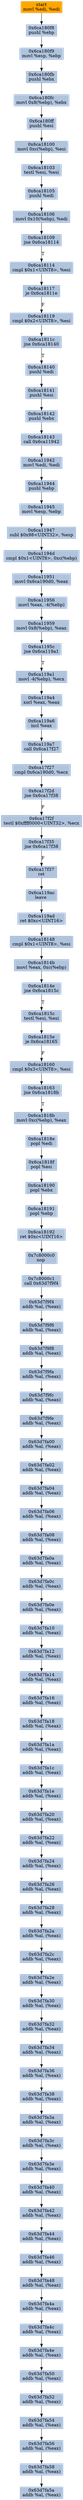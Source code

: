 digraph G {
node[shape=rectangle,style=filled,fillcolor=lightsteelblue,color=lightsteelblue]
bgcolor="transparent"
a0x6ca180f6movl_edi_edi[label="start\nmovl %edi, %edi",color="lightgrey",fillcolor="orange"];
a0x6ca180f8pushl_ebp[label="0x6ca180f8\npushl %ebp"];
a0x6ca180f9movl_esp_ebp[label="0x6ca180f9\nmovl %esp, %ebp"];
a0x6ca180fbpushl_ebx[label="0x6ca180fb\npushl %ebx"];
a0x6ca180fcmovl_0x8ebp__ebx[label="0x6ca180fc\nmovl 0x8(%ebp), %ebx"];
a0x6ca180ffpushl_esi[label="0x6ca180ff\npushl %esi"];
a0x6ca18100movl_0xcebp__esi[label="0x6ca18100\nmovl 0xc(%ebp), %esi"];
a0x6ca18103testl_esi_esi[label="0x6ca18103\ntestl %esi, %esi"];
a0x6ca18105pushl_edi[label="0x6ca18105\npushl %edi"];
a0x6ca18106movl_0x10ebp__edi[label="0x6ca18106\nmovl 0x10(%ebp), %edi"];
a0x6ca18109jne_0x6ca18114[label="0x6ca18109\njne 0x6ca18114"];
a0x6ca18114cmpl_0x1UINT8_esi[label="0x6ca18114\ncmpl $0x1<UINT8>, %esi"];
a0x6ca18117je_0x6ca1811e[label="0x6ca18117\nje 0x6ca1811e"];
a0x6ca18119cmpl_0x2UINT8_esi[label="0x6ca18119\ncmpl $0x2<UINT8>, %esi"];
a0x6ca1811cjne_0x6ca18140[label="0x6ca1811c\njne 0x6ca18140"];
a0x6ca18140pushl_edi[label="0x6ca18140\npushl %edi"];
a0x6ca18141pushl_esi[label="0x6ca18141\npushl %esi"];
a0x6ca18142pushl_ebx[label="0x6ca18142\npushl %ebx"];
a0x6ca18143call_0x6ca11942[label="0x6ca18143\ncall 0x6ca11942"];
a0x6ca11942movl_edi_edi[label="0x6ca11942\nmovl %edi, %edi"];
a0x6ca11944pushl_ebp[label="0x6ca11944\npushl %ebp"];
a0x6ca11945movl_esp_ebp[label="0x6ca11945\nmovl %esp, %ebp"];
a0x6ca11947subl_0x98UINT32_esp[label="0x6ca11947\nsubl $0x98<UINT32>, %esp"];
a0x6ca1194dcmpl_0x1UINT8_0xcebp_[label="0x6ca1194d\ncmpl $0x1<UINT8>, 0xc(%ebp)"];
a0x6ca11951movl_0x6ca190d0_eax[label="0x6ca11951\nmovl 0x6ca190d0, %eax"];
a0x6ca11956movl_eax__4ebp_[label="0x6ca11956\nmovl %eax, -4(%ebp)"];
a0x6ca11959movl_0x8ebp__eax[label="0x6ca11959\nmovl 0x8(%ebp), %eax"];
a0x6ca1195cjne_0x6ca119a1[label="0x6ca1195c\njne 0x6ca119a1"];
a0x6ca119a1movl__4ebp__ecx[label="0x6ca119a1\nmovl -4(%ebp), %ecx"];
a0x6ca119a4xorl_eax_eax[label="0x6ca119a4\nxorl %eax, %eax"];
a0x6ca119a6incl_eax[label="0x6ca119a6\nincl %eax"];
a0x6ca119a7call_0x6ca17f27[label="0x6ca119a7\ncall 0x6ca17f27"];
a0x6ca17f27cmpl_0x6ca190d0_ecx[label="0x6ca17f27\ncmpl 0x6ca190d0, %ecx"];
a0x6ca17f2djne_0x6ca17f38[label="0x6ca17f2d\njne 0x6ca17f38"];
a0x6ca17f2ftestl_0xffff0000UINT32_ecx[label="0x6ca17f2f\ntestl $0xffff0000<UINT32>, %ecx"];
a0x6ca17f35jne_0x6ca17f38[label="0x6ca17f35\njne 0x6ca17f38"];
a0x6ca17f37ret[label="0x6ca17f37\nret"];
a0x6ca119acleave_[label="0x6ca119ac\nleave "];
a0x6ca119adret_0xcUINT16[label="0x6ca119ad\nret $0xc<UINT16>"];
a0x6ca18148cmpl_0x1UINT8_esi[label="0x6ca18148\ncmpl $0x1<UINT8>, %esi"];
a0x6ca1814bmovl_eax_0xcebp_[label="0x6ca1814b\nmovl %eax, 0xc(%ebp)"];
a0x6ca1814ejne_0x6ca1815c[label="0x6ca1814e\njne 0x6ca1815c"];
a0x6ca1815ctestl_esi_esi[label="0x6ca1815c\ntestl %esi, %esi"];
a0x6ca1815eje_0x6ca18165[label="0x6ca1815e\nje 0x6ca18165"];
a0x6ca18160cmpl_0x3UINT8_esi[label="0x6ca18160\ncmpl $0x3<UINT8>, %esi"];
a0x6ca18163jne_0x6ca1818b[label="0x6ca18163\njne 0x6ca1818b"];
a0x6ca1818bmovl_0xcebp__eax[label="0x6ca1818b\nmovl 0xc(%ebp), %eax"];
a0x6ca1818epopl_edi[label="0x6ca1818e\npopl %edi"];
a0x6ca1818fpopl_esi[label="0x6ca1818f\npopl %esi"];
a0x6ca18190popl_ebx[label="0x6ca18190\npopl %ebx"];
a0x6ca18191popl_ebp[label="0x6ca18191\npopl %ebp"];
a0x6ca18192ret_0xcUINT16[label="0x6ca18192\nret $0xc<UINT16>"];
a0x7c8000c0nop_[label="0x7c8000c0\nnop "];
a0x7c8000c1call_0x63d7f9f4[label="0x7c8000c1\ncall 0x63d7f9f4"];
a0x63d7f9f4addb_al_eax_[label="0x63d7f9f4\naddb %al, (%eax)"];
a0x63d7f9f6addb_al_eax_[label="0x63d7f9f6\naddb %al, (%eax)"];
a0x63d7f9f8addb_al_eax_[label="0x63d7f9f8\naddb %al, (%eax)"];
a0x63d7f9faaddb_al_eax_[label="0x63d7f9fa\naddb %al, (%eax)"];
a0x63d7f9fcaddb_al_eax_[label="0x63d7f9fc\naddb %al, (%eax)"];
a0x63d7f9feaddb_al_eax_[label="0x63d7f9fe\naddb %al, (%eax)"];
a0x63d7fa00addb_al_eax_[label="0x63d7fa00\naddb %al, (%eax)"];
a0x63d7fa02addb_al_eax_[label="0x63d7fa02\naddb %al, (%eax)"];
a0x63d7fa04addb_al_eax_[label="0x63d7fa04\naddb %al, (%eax)"];
a0x63d7fa06addb_al_eax_[label="0x63d7fa06\naddb %al, (%eax)"];
a0x63d7fa08addb_al_eax_[label="0x63d7fa08\naddb %al, (%eax)"];
a0x63d7fa0aaddb_al_eax_[label="0x63d7fa0a\naddb %al, (%eax)"];
a0x63d7fa0caddb_al_eax_[label="0x63d7fa0c\naddb %al, (%eax)"];
a0x63d7fa0eaddb_al_eax_[label="0x63d7fa0e\naddb %al, (%eax)"];
a0x63d7fa10addb_al_eax_[label="0x63d7fa10\naddb %al, (%eax)"];
a0x63d7fa12addb_al_eax_[label="0x63d7fa12\naddb %al, (%eax)"];
a0x63d7fa14addb_al_eax_[label="0x63d7fa14\naddb %al, (%eax)"];
a0x63d7fa16addb_al_eax_[label="0x63d7fa16\naddb %al, (%eax)"];
a0x63d7fa18addb_al_eax_[label="0x63d7fa18\naddb %al, (%eax)"];
a0x63d7fa1aaddb_al_eax_[label="0x63d7fa1a\naddb %al, (%eax)"];
a0x63d7fa1caddb_al_eax_[label="0x63d7fa1c\naddb %al, (%eax)"];
a0x63d7fa1eaddb_al_eax_[label="0x63d7fa1e\naddb %al, (%eax)"];
a0x63d7fa20addb_al_eax_[label="0x63d7fa20\naddb %al, (%eax)"];
a0x63d7fa22addb_al_eax_[label="0x63d7fa22\naddb %al, (%eax)"];
a0x63d7fa24addb_al_eax_[label="0x63d7fa24\naddb %al, (%eax)"];
a0x63d7fa26addb_al_eax_[label="0x63d7fa26\naddb %al, (%eax)"];
a0x63d7fa28addb_al_eax_[label="0x63d7fa28\naddb %al, (%eax)"];
a0x63d7fa2aaddb_al_eax_[label="0x63d7fa2a\naddb %al, (%eax)"];
a0x63d7fa2caddb_al_eax_[label="0x63d7fa2c\naddb %al, (%eax)"];
a0x63d7fa2eaddb_al_eax_[label="0x63d7fa2e\naddb %al, (%eax)"];
a0x63d7fa30addb_al_eax_[label="0x63d7fa30\naddb %al, (%eax)"];
a0x63d7fa32addb_al_eax_[label="0x63d7fa32\naddb %al, (%eax)"];
a0x63d7fa34addb_al_eax_[label="0x63d7fa34\naddb %al, (%eax)"];
a0x63d7fa36addb_al_eax_[label="0x63d7fa36\naddb %al, (%eax)"];
a0x63d7fa38addb_al_eax_[label="0x63d7fa38\naddb %al, (%eax)"];
a0x63d7fa3aaddb_al_eax_[label="0x63d7fa3a\naddb %al, (%eax)"];
a0x63d7fa3caddb_al_eax_[label="0x63d7fa3c\naddb %al, (%eax)"];
a0x63d7fa3eaddb_al_eax_[label="0x63d7fa3e\naddb %al, (%eax)"];
a0x63d7fa40addb_al_eax_[label="0x63d7fa40\naddb %al, (%eax)"];
a0x63d7fa42addb_al_eax_[label="0x63d7fa42\naddb %al, (%eax)"];
a0x63d7fa44addb_al_eax_[label="0x63d7fa44\naddb %al, (%eax)"];
a0x63d7fa46addb_al_eax_[label="0x63d7fa46\naddb %al, (%eax)"];
a0x63d7fa48addb_al_eax_[label="0x63d7fa48\naddb %al, (%eax)"];
a0x63d7fa4aaddb_al_eax_[label="0x63d7fa4a\naddb %al, (%eax)"];
a0x63d7fa4caddb_al_eax_[label="0x63d7fa4c\naddb %al, (%eax)"];
a0x63d7fa4eaddb_al_eax_[label="0x63d7fa4e\naddb %al, (%eax)"];
a0x63d7fa50addb_al_eax_[label="0x63d7fa50\naddb %al, (%eax)"];
a0x63d7fa52addb_al_eax_[label="0x63d7fa52\naddb %al, (%eax)"];
a0x63d7fa54addb_al_eax_[label="0x63d7fa54\naddb %al, (%eax)"];
a0x63d7fa56addb_al_eax_[label="0x63d7fa56\naddb %al, (%eax)"];
a0x63d7fa58addb_al_eax_[label="0x63d7fa58\naddb %al, (%eax)"];
a0x63d7fa5aaddb_al_eax_[label="0x63d7fa5a\naddb %al, (%eax)"];
a0x6ca180f6movl_edi_edi -> a0x6ca180f8pushl_ebp [color="#000000"];
a0x6ca180f8pushl_ebp -> a0x6ca180f9movl_esp_ebp [color="#000000"];
a0x6ca180f9movl_esp_ebp -> a0x6ca180fbpushl_ebx [color="#000000"];
a0x6ca180fbpushl_ebx -> a0x6ca180fcmovl_0x8ebp__ebx [color="#000000"];
a0x6ca180fcmovl_0x8ebp__ebx -> a0x6ca180ffpushl_esi [color="#000000"];
a0x6ca180ffpushl_esi -> a0x6ca18100movl_0xcebp__esi [color="#000000"];
a0x6ca18100movl_0xcebp__esi -> a0x6ca18103testl_esi_esi [color="#000000"];
a0x6ca18103testl_esi_esi -> a0x6ca18105pushl_edi [color="#000000"];
a0x6ca18105pushl_edi -> a0x6ca18106movl_0x10ebp__edi [color="#000000"];
a0x6ca18106movl_0x10ebp__edi -> a0x6ca18109jne_0x6ca18114 [color="#000000"];
a0x6ca18109jne_0x6ca18114 -> a0x6ca18114cmpl_0x1UINT8_esi [color="#000000",label="T"];
a0x6ca18114cmpl_0x1UINT8_esi -> a0x6ca18117je_0x6ca1811e [color="#000000"];
a0x6ca18117je_0x6ca1811e -> a0x6ca18119cmpl_0x2UINT8_esi [color="#000000",label="F"];
a0x6ca18119cmpl_0x2UINT8_esi -> a0x6ca1811cjne_0x6ca18140 [color="#000000"];
a0x6ca1811cjne_0x6ca18140 -> a0x6ca18140pushl_edi [color="#000000",label="T"];
a0x6ca18140pushl_edi -> a0x6ca18141pushl_esi [color="#000000"];
a0x6ca18141pushl_esi -> a0x6ca18142pushl_ebx [color="#000000"];
a0x6ca18142pushl_ebx -> a0x6ca18143call_0x6ca11942 [color="#000000"];
a0x6ca18143call_0x6ca11942 -> a0x6ca11942movl_edi_edi [color="#000000"];
a0x6ca11942movl_edi_edi -> a0x6ca11944pushl_ebp [color="#000000"];
a0x6ca11944pushl_ebp -> a0x6ca11945movl_esp_ebp [color="#000000"];
a0x6ca11945movl_esp_ebp -> a0x6ca11947subl_0x98UINT32_esp [color="#000000"];
a0x6ca11947subl_0x98UINT32_esp -> a0x6ca1194dcmpl_0x1UINT8_0xcebp_ [color="#000000"];
a0x6ca1194dcmpl_0x1UINT8_0xcebp_ -> a0x6ca11951movl_0x6ca190d0_eax [color="#000000"];
a0x6ca11951movl_0x6ca190d0_eax -> a0x6ca11956movl_eax__4ebp_ [color="#000000"];
a0x6ca11956movl_eax__4ebp_ -> a0x6ca11959movl_0x8ebp__eax [color="#000000"];
a0x6ca11959movl_0x8ebp__eax -> a0x6ca1195cjne_0x6ca119a1 [color="#000000"];
a0x6ca1195cjne_0x6ca119a1 -> a0x6ca119a1movl__4ebp__ecx [color="#000000",label="T"];
a0x6ca119a1movl__4ebp__ecx -> a0x6ca119a4xorl_eax_eax [color="#000000"];
a0x6ca119a4xorl_eax_eax -> a0x6ca119a6incl_eax [color="#000000"];
a0x6ca119a6incl_eax -> a0x6ca119a7call_0x6ca17f27 [color="#000000"];
a0x6ca119a7call_0x6ca17f27 -> a0x6ca17f27cmpl_0x6ca190d0_ecx [color="#000000"];
a0x6ca17f27cmpl_0x6ca190d0_ecx -> a0x6ca17f2djne_0x6ca17f38 [color="#000000"];
a0x6ca17f2djne_0x6ca17f38 -> a0x6ca17f2ftestl_0xffff0000UINT32_ecx [color="#000000",label="F"];
a0x6ca17f2ftestl_0xffff0000UINT32_ecx -> a0x6ca17f35jne_0x6ca17f38 [color="#000000"];
a0x6ca17f35jne_0x6ca17f38 -> a0x6ca17f37ret [color="#000000",label="F"];
a0x6ca17f37ret -> a0x6ca119acleave_ [color="#000000"];
a0x6ca119acleave_ -> a0x6ca119adret_0xcUINT16 [color="#000000"];
a0x6ca119adret_0xcUINT16 -> a0x6ca18148cmpl_0x1UINT8_esi [color="#000000"];
a0x6ca18148cmpl_0x1UINT8_esi -> a0x6ca1814bmovl_eax_0xcebp_ [color="#000000"];
a0x6ca1814bmovl_eax_0xcebp_ -> a0x6ca1814ejne_0x6ca1815c [color="#000000"];
a0x6ca1814ejne_0x6ca1815c -> a0x6ca1815ctestl_esi_esi [color="#000000",label="T"];
a0x6ca1815ctestl_esi_esi -> a0x6ca1815eje_0x6ca18165 [color="#000000"];
a0x6ca1815eje_0x6ca18165 -> a0x6ca18160cmpl_0x3UINT8_esi [color="#000000",label="F"];
a0x6ca18160cmpl_0x3UINT8_esi -> a0x6ca18163jne_0x6ca1818b [color="#000000"];
a0x6ca18163jne_0x6ca1818b -> a0x6ca1818bmovl_0xcebp__eax [color="#000000",label="T"];
a0x6ca1818bmovl_0xcebp__eax -> a0x6ca1818epopl_edi [color="#000000"];
a0x6ca1818epopl_edi -> a0x6ca1818fpopl_esi [color="#000000"];
a0x6ca1818fpopl_esi -> a0x6ca18190popl_ebx [color="#000000"];
a0x6ca18190popl_ebx -> a0x6ca18191popl_ebp [color="#000000"];
a0x6ca18191popl_ebp -> a0x6ca18192ret_0xcUINT16 [color="#000000"];
a0x6ca18192ret_0xcUINT16 -> a0x7c8000c0nop_ [color="#000000"];
a0x7c8000c0nop_ -> a0x7c8000c1call_0x63d7f9f4 [color="#000000"];
a0x7c8000c1call_0x63d7f9f4 -> a0x63d7f9f4addb_al_eax_ [color="#000000"];
a0x63d7f9f4addb_al_eax_ -> a0x63d7f9f6addb_al_eax_ [color="#000000"];
a0x63d7f9f6addb_al_eax_ -> a0x63d7f9f8addb_al_eax_ [color="#000000"];
a0x63d7f9f8addb_al_eax_ -> a0x63d7f9faaddb_al_eax_ [color="#000000"];
a0x63d7f9faaddb_al_eax_ -> a0x63d7f9fcaddb_al_eax_ [color="#000000"];
a0x63d7f9fcaddb_al_eax_ -> a0x63d7f9feaddb_al_eax_ [color="#000000"];
a0x63d7f9feaddb_al_eax_ -> a0x63d7fa00addb_al_eax_ [color="#000000"];
a0x63d7fa00addb_al_eax_ -> a0x63d7fa02addb_al_eax_ [color="#000000"];
a0x63d7fa02addb_al_eax_ -> a0x63d7fa04addb_al_eax_ [color="#000000"];
a0x63d7fa04addb_al_eax_ -> a0x63d7fa06addb_al_eax_ [color="#000000"];
a0x63d7fa06addb_al_eax_ -> a0x63d7fa08addb_al_eax_ [color="#000000"];
a0x63d7fa08addb_al_eax_ -> a0x63d7fa0aaddb_al_eax_ [color="#000000"];
a0x63d7fa0aaddb_al_eax_ -> a0x63d7fa0caddb_al_eax_ [color="#000000"];
a0x63d7fa0caddb_al_eax_ -> a0x63d7fa0eaddb_al_eax_ [color="#000000"];
a0x63d7fa0eaddb_al_eax_ -> a0x63d7fa10addb_al_eax_ [color="#000000"];
a0x63d7fa10addb_al_eax_ -> a0x63d7fa12addb_al_eax_ [color="#000000"];
a0x63d7fa12addb_al_eax_ -> a0x63d7fa14addb_al_eax_ [color="#000000"];
a0x63d7fa14addb_al_eax_ -> a0x63d7fa16addb_al_eax_ [color="#000000"];
a0x63d7fa16addb_al_eax_ -> a0x63d7fa18addb_al_eax_ [color="#000000"];
a0x63d7fa18addb_al_eax_ -> a0x63d7fa1aaddb_al_eax_ [color="#000000"];
a0x63d7fa1aaddb_al_eax_ -> a0x63d7fa1caddb_al_eax_ [color="#000000"];
a0x63d7fa1caddb_al_eax_ -> a0x63d7fa1eaddb_al_eax_ [color="#000000"];
a0x63d7fa1eaddb_al_eax_ -> a0x63d7fa20addb_al_eax_ [color="#000000"];
a0x63d7fa20addb_al_eax_ -> a0x63d7fa22addb_al_eax_ [color="#000000"];
a0x63d7fa22addb_al_eax_ -> a0x63d7fa24addb_al_eax_ [color="#000000"];
a0x63d7fa24addb_al_eax_ -> a0x63d7fa26addb_al_eax_ [color="#000000"];
a0x63d7fa26addb_al_eax_ -> a0x63d7fa28addb_al_eax_ [color="#000000"];
a0x63d7fa28addb_al_eax_ -> a0x63d7fa2aaddb_al_eax_ [color="#000000"];
a0x63d7fa2aaddb_al_eax_ -> a0x63d7fa2caddb_al_eax_ [color="#000000"];
a0x63d7fa2caddb_al_eax_ -> a0x63d7fa2eaddb_al_eax_ [color="#000000"];
a0x63d7fa2eaddb_al_eax_ -> a0x63d7fa30addb_al_eax_ [color="#000000"];
a0x63d7fa30addb_al_eax_ -> a0x63d7fa32addb_al_eax_ [color="#000000"];
a0x63d7fa32addb_al_eax_ -> a0x63d7fa34addb_al_eax_ [color="#000000"];
a0x63d7fa34addb_al_eax_ -> a0x63d7fa36addb_al_eax_ [color="#000000"];
a0x63d7fa36addb_al_eax_ -> a0x63d7fa38addb_al_eax_ [color="#000000"];
a0x63d7fa38addb_al_eax_ -> a0x63d7fa3aaddb_al_eax_ [color="#000000"];
a0x63d7fa3aaddb_al_eax_ -> a0x63d7fa3caddb_al_eax_ [color="#000000"];
a0x63d7fa3caddb_al_eax_ -> a0x63d7fa3eaddb_al_eax_ [color="#000000"];
a0x63d7fa3eaddb_al_eax_ -> a0x63d7fa40addb_al_eax_ [color="#000000"];
a0x63d7fa40addb_al_eax_ -> a0x63d7fa42addb_al_eax_ [color="#000000"];
a0x63d7fa42addb_al_eax_ -> a0x63d7fa44addb_al_eax_ [color="#000000"];
a0x63d7fa44addb_al_eax_ -> a0x63d7fa46addb_al_eax_ [color="#000000"];
a0x63d7fa46addb_al_eax_ -> a0x63d7fa48addb_al_eax_ [color="#000000"];
a0x63d7fa48addb_al_eax_ -> a0x63d7fa4aaddb_al_eax_ [color="#000000"];
a0x63d7fa4aaddb_al_eax_ -> a0x63d7fa4caddb_al_eax_ [color="#000000"];
a0x63d7fa4caddb_al_eax_ -> a0x63d7fa4eaddb_al_eax_ [color="#000000"];
a0x63d7fa4eaddb_al_eax_ -> a0x63d7fa50addb_al_eax_ [color="#000000"];
a0x63d7fa50addb_al_eax_ -> a0x63d7fa52addb_al_eax_ [color="#000000"];
a0x63d7fa52addb_al_eax_ -> a0x63d7fa54addb_al_eax_ [color="#000000"];
a0x63d7fa54addb_al_eax_ -> a0x63d7fa56addb_al_eax_ [color="#000000"];
a0x63d7fa56addb_al_eax_ -> a0x63d7fa58addb_al_eax_ [color="#000000"];
a0x63d7fa58addb_al_eax_ -> a0x63d7fa5aaddb_al_eax_ [color="#000000"];
}
